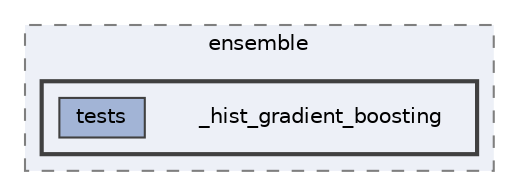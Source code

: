 digraph "/home/jam/Research/IRES-2025/dev/src/llm-scripts/testing/hypothesis-testing/hyp-env/lib/python3.12/site-packages/sklearn/ensemble/_hist_gradient_boosting"
{
 // LATEX_PDF_SIZE
  bgcolor="transparent";
  edge [fontname=Helvetica,fontsize=10,labelfontname=Helvetica,labelfontsize=10];
  node [fontname=Helvetica,fontsize=10,shape=box,height=0.2,width=0.4];
  compound=true
  subgraph clusterdir_3cce9db80deb663b5ddf997ac3dba545 {
    graph [ bgcolor="#edf0f7", pencolor="grey50", label="ensemble", fontname=Helvetica,fontsize=10 style="filled,dashed", URL="dir_3cce9db80deb663b5ddf997ac3dba545.html",tooltip=""]
  subgraph clusterdir_6c5f46cd03da96eecbfc96b375029fe5 {
    graph [ bgcolor="#edf0f7", pencolor="grey25", label="", fontname=Helvetica,fontsize=10 style="filled,bold", URL="dir_6c5f46cd03da96eecbfc96b375029fe5.html",tooltip=""]
    dir_6c5f46cd03da96eecbfc96b375029fe5 [shape=plaintext, label="_hist_gradient_boosting"];
  dir_dd0723c1173fef365c6f89f783d76bb2 [label="tests", fillcolor="#a2b4d6", color="grey25", style="filled", URL="dir_dd0723c1173fef365c6f89f783d76bb2.html",tooltip=""];
  }
  }
}
